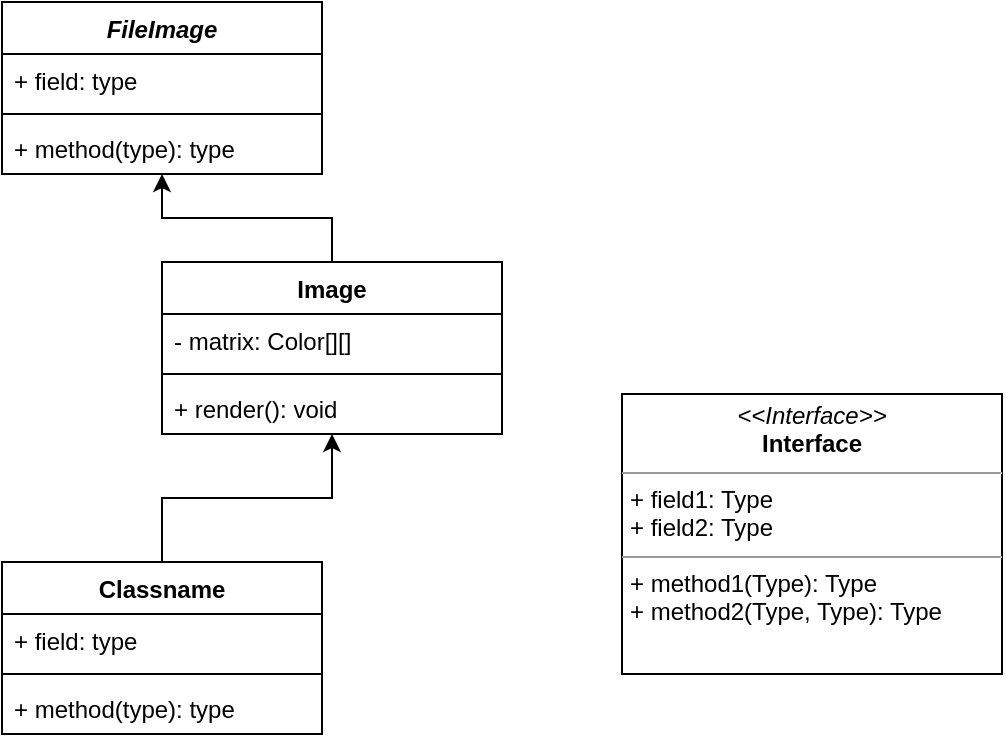 <mxfile version="23.1.5" type="github">
  <diagram name="‫עמוד-1‬" id="9FOxikn_2bk7BjKEbO-x">
    <mxGraphModel dx="1434" dy="738" grid="1" gridSize="10" guides="1" tooltips="1" connect="1" arrows="1" fold="1" page="1" pageScale="1" pageWidth="827" pageHeight="1169" math="0" shadow="0">
      <root>
        <mxCell id="0" />
        <mxCell id="1" parent="0" />
        <mxCell id="9X0UJqQXQt-0lBaQoZGH-19" style="edgeStyle=orthogonalEdgeStyle;rounded=0;orthogonalLoop=1;jettySize=auto;html=1;exitX=0.5;exitY=0;exitDx=0;exitDy=0;" parent="1" source="9X0UJqQXQt-0lBaQoZGH-3" target="9X0UJqQXQt-0lBaQoZGH-15" edge="1">
          <mxGeometry relative="1" as="geometry" />
        </mxCell>
        <mxCell id="9X0UJqQXQt-0lBaQoZGH-3" value="Image" style="swimlane;fontStyle=1;align=center;verticalAlign=top;childLayout=stackLayout;horizontal=1;startSize=26;horizontalStack=0;resizeParent=1;resizeParentMax=0;resizeLast=0;collapsible=1;marginBottom=0;whiteSpace=wrap;html=1;" parent="1" vertex="1">
          <mxGeometry x="290" y="150" width="170" height="86" as="geometry" />
        </mxCell>
        <mxCell id="9X0UJqQXQt-0lBaQoZGH-4" value="- matrix: Color[][]" style="text;strokeColor=none;fillColor=none;align=left;verticalAlign=top;spacingLeft=4;spacingRight=4;overflow=hidden;rotatable=0;points=[[0,0.5],[1,0.5]];portConstraint=eastwest;whiteSpace=wrap;html=1;" parent="9X0UJqQXQt-0lBaQoZGH-3" vertex="1">
          <mxGeometry y="26" width="170" height="26" as="geometry" />
        </mxCell>
        <mxCell id="9X0UJqQXQt-0lBaQoZGH-5" value="" style="line;strokeWidth=1;fillColor=none;align=left;verticalAlign=middle;spacingTop=-1;spacingLeft=3;spacingRight=3;rotatable=0;labelPosition=right;points=[];portConstraint=eastwest;strokeColor=inherit;" parent="9X0UJqQXQt-0lBaQoZGH-3" vertex="1">
          <mxGeometry y="52" width="170" height="8" as="geometry" />
        </mxCell>
        <mxCell id="9X0UJqQXQt-0lBaQoZGH-6" value="+ render(): void" style="text;strokeColor=none;fillColor=none;align=left;verticalAlign=top;spacingLeft=4;spacingRight=4;overflow=hidden;rotatable=0;points=[[0,0.5],[1,0.5]];portConstraint=eastwest;whiteSpace=wrap;html=1;" parent="9X0UJqQXQt-0lBaQoZGH-3" vertex="1">
          <mxGeometry y="60" width="170" height="26" as="geometry" />
        </mxCell>
        <mxCell id="9X0UJqQXQt-0lBaQoZGH-12" style="edgeStyle=orthogonalEdgeStyle;rounded=0;orthogonalLoop=1;jettySize=auto;html=1;exitX=0.5;exitY=0;exitDx=0;exitDy=0;" parent="1" source="9X0UJqQXQt-0lBaQoZGH-7" target="9X0UJqQXQt-0lBaQoZGH-3" edge="1">
          <mxGeometry relative="1" as="geometry" />
        </mxCell>
        <mxCell id="9X0UJqQXQt-0lBaQoZGH-7" value="Classname" style="swimlane;fontStyle=1;align=center;verticalAlign=top;childLayout=stackLayout;horizontal=1;startSize=26;horizontalStack=0;resizeParent=1;resizeParentMax=0;resizeLast=0;collapsible=1;marginBottom=0;whiteSpace=wrap;html=1;" parent="1" vertex="1">
          <mxGeometry x="210" y="300" width="160" height="86" as="geometry">
            <mxRectangle x="210" y="300" width="100" height="30" as="alternateBounds" />
          </mxGeometry>
        </mxCell>
        <mxCell id="9X0UJqQXQt-0lBaQoZGH-8" value="+ field: type" style="text;strokeColor=none;fillColor=none;align=left;verticalAlign=top;spacingLeft=4;spacingRight=4;overflow=hidden;rotatable=0;points=[[0,0.5],[1,0.5]];portConstraint=eastwest;whiteSpace=wrap;html=1;" parent="9X0UJqQXQt-0lBaQoZGH-7" vertex="1">
          <mxGeometry y="26" width="160" height="26" as="geometry" />
        </mxCell>
        <mxCell id="9X0UJqQXQt-0lBaQoZGH-9" value="" style="line;strokeWidth=1;fillColor=none;align=left;verticalAlign=middle;spacingTop=-1;spacingLeft=3;spacingRight=3;rotatable=0;labelPosition=right;points=[];portConstraint=eastwest;strokeColor=inherit;" parent="9X0UJqQXQt-0lBaQoZGH-7" vertex="1">
          <mxGeometry y="52" width="160" height="8" as="geometry" />
        </mxCell>
        <mxCell id="9X0UJqQXQt-0lBaQoZGH-10" value="+ method(type): type" style="text;strokeColor=none;fillColor=none;align=left;verticalAlign=top;spacingLeft=4;spacingRight=4;overflow=hidden;rotatable=0;points=[[0,0.5],[1,0.5]];portConstraint=eastwest;whiteSpace=wrap;html=1;" parent="9X0UJqQXQt-0lBaQoZGH-7" vertex="1">
          <mxGeometry y="60" width="160" height="26" as="geometry" />
        </mxCell>
        <mxCell id="9X0UJqQXQt-0lBaQoZGH-14" value="&lt;p style=&quot;margin:0px;margin-top:4px;text-align:center;&quot;&gt;&lt;i&gt;&amp;lt;&amp;lt;Interface&amp;gt;&amp;gt;&lt;/i&gt;&lt;br/&gt;&lt;b&gt;Interface&lt;/b&gt;&lt;/p&gt;&lt;hr size=&quot;1&quot;/&gt;&lt;p style=&quot;margin:0px;margin-left:4px;&quot;&gt;+ field1: Type&lt;br/&gt;+ field2: Type&lt;/p&gt;&lt;hr size=&quot;1&quot;/&gt;&lt;p style=&quot;margin:0px;margin-left:4px;&quot;&gt;+ method1(Type): Type&lt;br/&gt;+ method2(Type, Type): Type&lt;/p&gt;" style="verticalAlign=top;align=left;overflow=fill;html=1;whiteSpace=wrap;" parent="1" vertex="1">
          <mxGeometry x="520" y="216" width="190" height="140" as="geometry" />
        </mxCell>
        <mxCell id="9X0UJqQXQt-0lBaQoZGH-15" value="&lt;i&gt;FileImage&lt;/i&gt;" style="swimlane;fontStyle=1;align=center;verticalAlign=top;childLayout=stackLayout;horizontal=1;startSize=26;horizontalStack=0;resizeParent=1;resizeParentMax=0;resizeLast=0;collapsible=1;marginBottom=0;whiteSpace=wrap;html=1;" parent="1" vertex="1">
          <mxGeometry x="210" y="20" width="160" height="86" as="geometry" />
        </mxCell>
        <mxCell id="9X0UJqQXQt-0lBaQoZGH-16" value="+ field: type" style="text;strokeColor=none;fillColor=none;align=left;verticalAlign=top;spacingLeft=4;spacingRight=4;overflow=hidden;rotatable=0;points=[[0,0.5],[1,0.5]];portConstraint=eastwest;whiteSpace=wrap;html=1;" parent="9X0UJqQXQt-0lBaQoZGH-15" vertex="1">
          <mxGeometry y="26" width="160" height="26" as="geometry" />
        </mxCell>
        <mxCell id="9X0UJqQXQt-0lBaQoZGH-17" value="" style="line;strokeWidth=1;fillColor=none;align=left;verticalAlign=middle;spacingTop=-1;spacingLeft=3;spacingRight=3;rotatable=0;labelPosition=right;points=[];portConstraint=eastwest;strokeColor=inherit;" parent="9X0UJqQXQt-0lBaQoZGH-15" vertex="1">
          <mxGeometry y="52" width="160" height="8" as="geometry" />
        </mxCell>
        <mxCell id="9X0UJqQXQt-0lBaQoZGH-18" value="+ method(type): type" style="text;strokeColor=none;fillColor=none;align=left;verticalAlign=top;spacingLeft=4;spacingRight=4;overflow=hidden;rotatable=0;points=[[0,0.5],[1,0.5]];portConstraint=eastwest;whiteSpace=wrap;html=1;" parent="9X0UJqQXQt-0lBaQoZGH-15" vertex="1">
          <mxGeometry y="60" width="160" height="26" as="geometry" />
        </mxCell>
      </root>
    </mxGraphModel>
  </diagram>
</mxfile>

